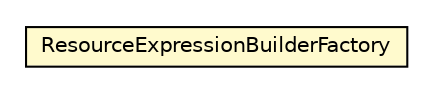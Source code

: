 #!/usr/local/bin/dot
#
# Class diagram 
# Generated by UMLGraph version 5.1 (http://www.umlgraph.org/)
#

digraph G {
	edge [fontname="Helvetica",fontsize=10,labelfontname="Helvetica",labelfontsize=10];
	node [fontname="Helvetica",fontsize=10,shape=plaintext];
	nodesep=0.25;
	ranksep=0.5;
	// org.androidtransfuse.gen.variableBuilder.resource.ResourceExpressionBuilderFactory
	c82646 [label=<<table title="org.androidtransfuse.gen.variableBuilder.resource.ResourceExpressionBuilderFactory" border="0" cellborder="1" cellspacing="0" cellpadding="2" port="p" bgcolor="lemonChiffon" href="./ResourceExpressionBuilderFactory.html">
		<tr><td><table border="0" cellspacing="0" cellpadding="1">
<tr><td align="center" balign="center"> ResourceExpressionBuilderFactory </td></tr>
		</table></td></tr>
		</table>>, fontname="Helvetica", fontcolor="black", fontsize=10.0];
}


